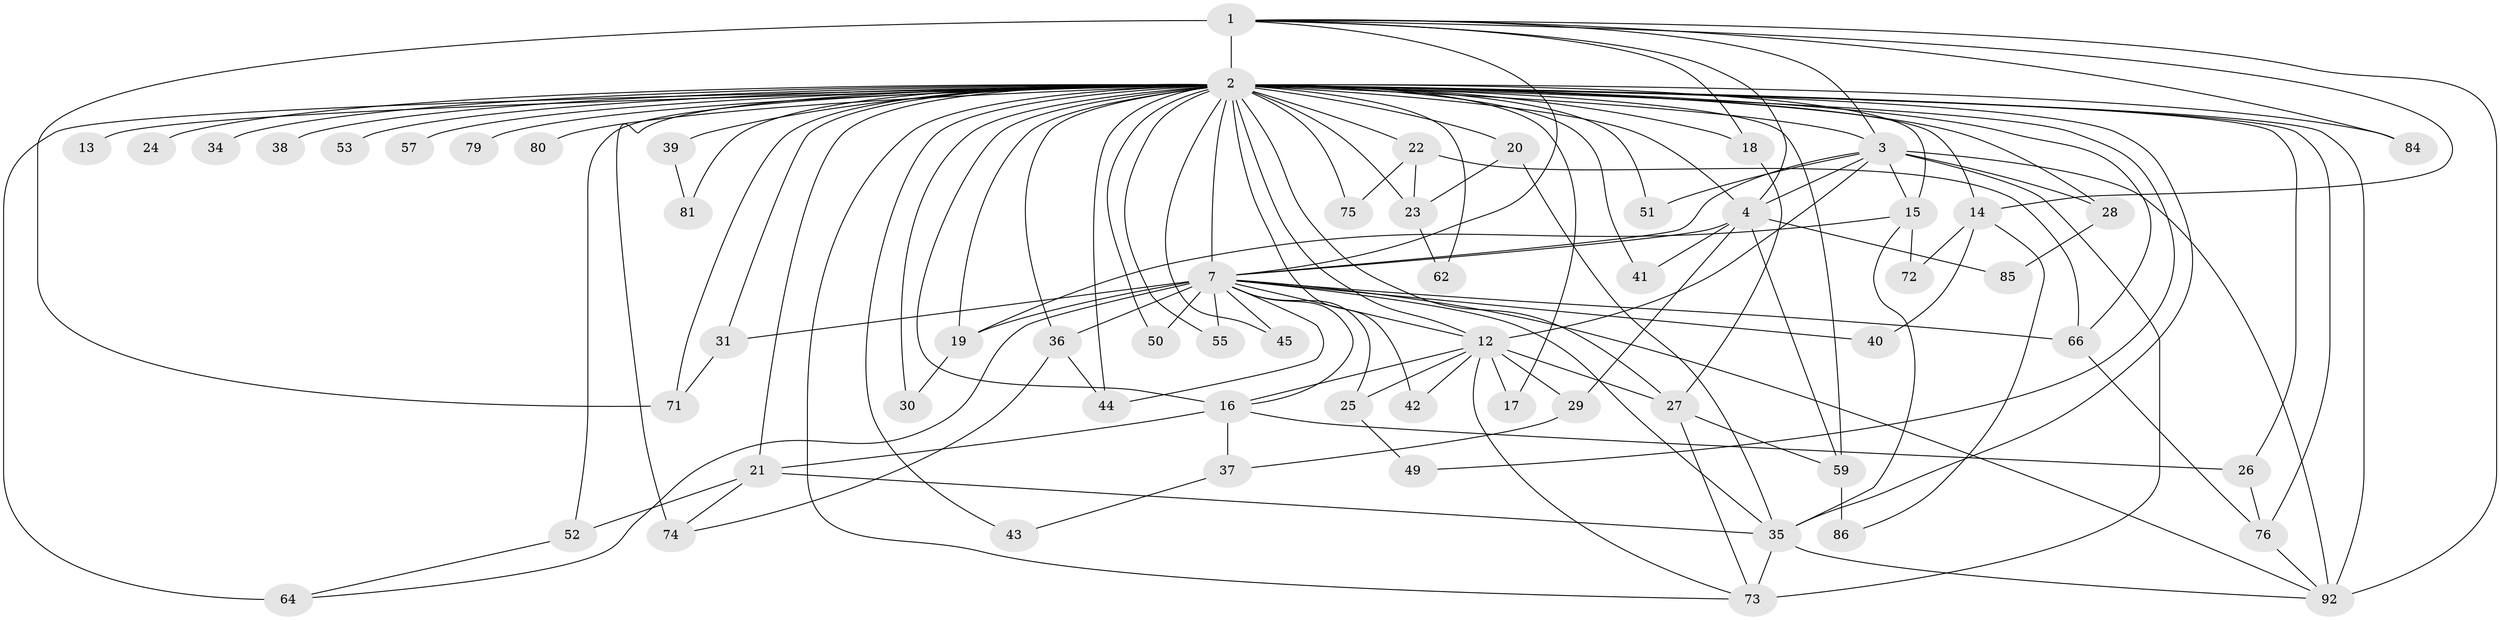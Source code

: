 // original degree distribution, {15: 0.01639344262295082, 21: 0.00819672131147541, 14: 0.00819672131147541, 25: 0.00819672131147541, 17: 0.00819672131147541, 27: 0.00819672131147541, 24: 0.00819672131147541, 20: 0.00819672131147541, 39: 0.00819672131147541, 8: 0.00819672131147541, 10: 0.00819672131147541, 2: 0.5409836065573771, 5: 0.05737704918032787, 7: 0.00819672131147541, 3: 0.20491803278688525, 6: 0.040983606557377046, 4: 0.04918032786885246}
// Generated by graph-tools (version 1.1) at 2025/14/03/09/25 04:14:12]
// undirected, 61 vertices, 133 edges
graph export_dot {
graph [start="1"]
  node [color=gray90,style=filled];
  1 [super="+47"];
  2 [super="+10+95+117+122+60+5+6"];
  3 [super="+11"];
  4;
  7 [super="+88+33"];
  12 [super="+110+100+70+61"];
  13;
  14;
  15;
  16;
  17;
  18;
  19 [super="+102+108+82"];
  20;
  21;
  22;
  23 [super="+32"];
  24;
  25;
  26;
  27;
  28;
  29;
  30;
  31;
  34;
  35 [super="+97+46+48"];
  36 [super="+112"];
  37;
  38;
  39;
  40;
  41;
  42 [super="+56+54+107"];
  43;
  44 [super="+68"];
  45;
  49;
  50;
  51;
  52;
  53;
  55;
  57;
  59 [super="+63"];
  62;
  64 [super="+65+89"];
  66 [super="+115+77"];
  71 [super="+91"];
  72;
  73 [super="+106"];
  74 [super="+90+111"];
  75 [super="+94"];
  76;
  79;
  80;
  81;
  84;
  85;
  86;
  92 [super="+118+119+103+105"];
  1 -- 2 [weight=7];
  1 -- 3;
  1 -- 4;
  1 -- 7;
  1 -- 14;
  1 -- 18;
  1 -- 84;
  1 -- 92;
  1 -- 71;
  2 -- 3 [weight=8];
  2 -- 4 [weight=6];
  2 -- 7 [weight=8];
  2 -- 14;
  2 -- 20 [weight=2];
  2 -- 43;
  2 -- 50;
  2 -- 57 [weight=2];
  2 -- 80 [weight=2];
  2 -- 81;
  2 -- 13 [weight=2];
  2 -- 17;
  2 -- 22 [weight=3];
  2 -- 24 [weight=3];
  2 -- 26;
  2 -- 27;
  2 -- 31;
  2 -- 34 [weight=2];
  2 -- 35 [weight=2];
  2 -- 36 [weight=2];
  2 -- 38 [weight=2];
  2 -- 42 [weight=3];
  2 -- 55;
  2 -- 59;
  2 -- 62;
  2 -- 71;
  2 -- 84;
  2 -- 92 [weight=2];
  2 -- 19 [weight=3];
  2 -- 16 [weight=2];
  2 -- 12 [weight=2];
  2 -- 52 [weight=2];
  2 -- 64 [weight=2];
  2 -- 74 [weight=3];
  2 -- 75 [weight=2];
  2 -- 18;
  2 -- 21;
  2 -- 30;
  2 -- 39 [weight=2];
  2 -- 41;
  2 -- 44;
  2 -- 49 [weight=2];
  2 -- 51;
  2 -- 23;
  2 -- 66;
  2 -- 73;
  2 -- 76;
  2 -- 15;
  2 -- 79;
  2 -- 28;
  2 -- 45;
  2 -- 53 [weight=2];
  3 -- 4 [weight=2];
  3 -- 7 [weight=2];
  3 -- 12 [weight=2];
  3 -- 15;
  3 -- 51;
  3 -- 73 [weight=2];
  3 -- 28;
  3 -- 92;
  4 -- 7;
  4 -- 29;
  4 -- 41;
  4 -- 85;
  4 -- 59;
  7 -- 16;
  7 -- 19;
  7 -- 25;
  7 -- 31;
  7 -- 36;
  7 -- 40;
  7 -- 44;
  7 -- 45;
  7 -- 50;
  7 -- 55;
  7 -- 66;
  7 -- 92;
  7 -- 35;
  7 -- 64;
  7 -- 12;
  12 -- 17;
  12 -- 25;
  12 -- 29;
  12 -- 42;
  12 -- 16;
  12 -- 73;
  12 -- 27;
  14 -- 40;
  14 -- 72;
  14 -- 86;
  15 -- 19;
  15 -- 72;
  15 -- 35;
  16 -- 21;
  16 -- 26;
  16 -- 37;
  18 -- 27;
  19 -- 30;
  20 -- 23;
  20 -- 35;
  21 -- 35;
  21 -- 52;
  21 -- 74;
  22 -- 23;
  22 -- 66;
  22 -- 75;
  23 -- 62;
  25 -- 49;
  26 -- 76;
  27 -- 59;
  27 -- 73;
  28 -- 85;
  29 -- 37;
  31 -- 71;
  35 -- 92;
  35 -- 73;
  36 -- 74;
  36 -- 44;
  37 -- 43;
  39 -- 81;
  52 -- 64;
  59 -- 86;
  66 -- 76;
  76 -- 92;
}
